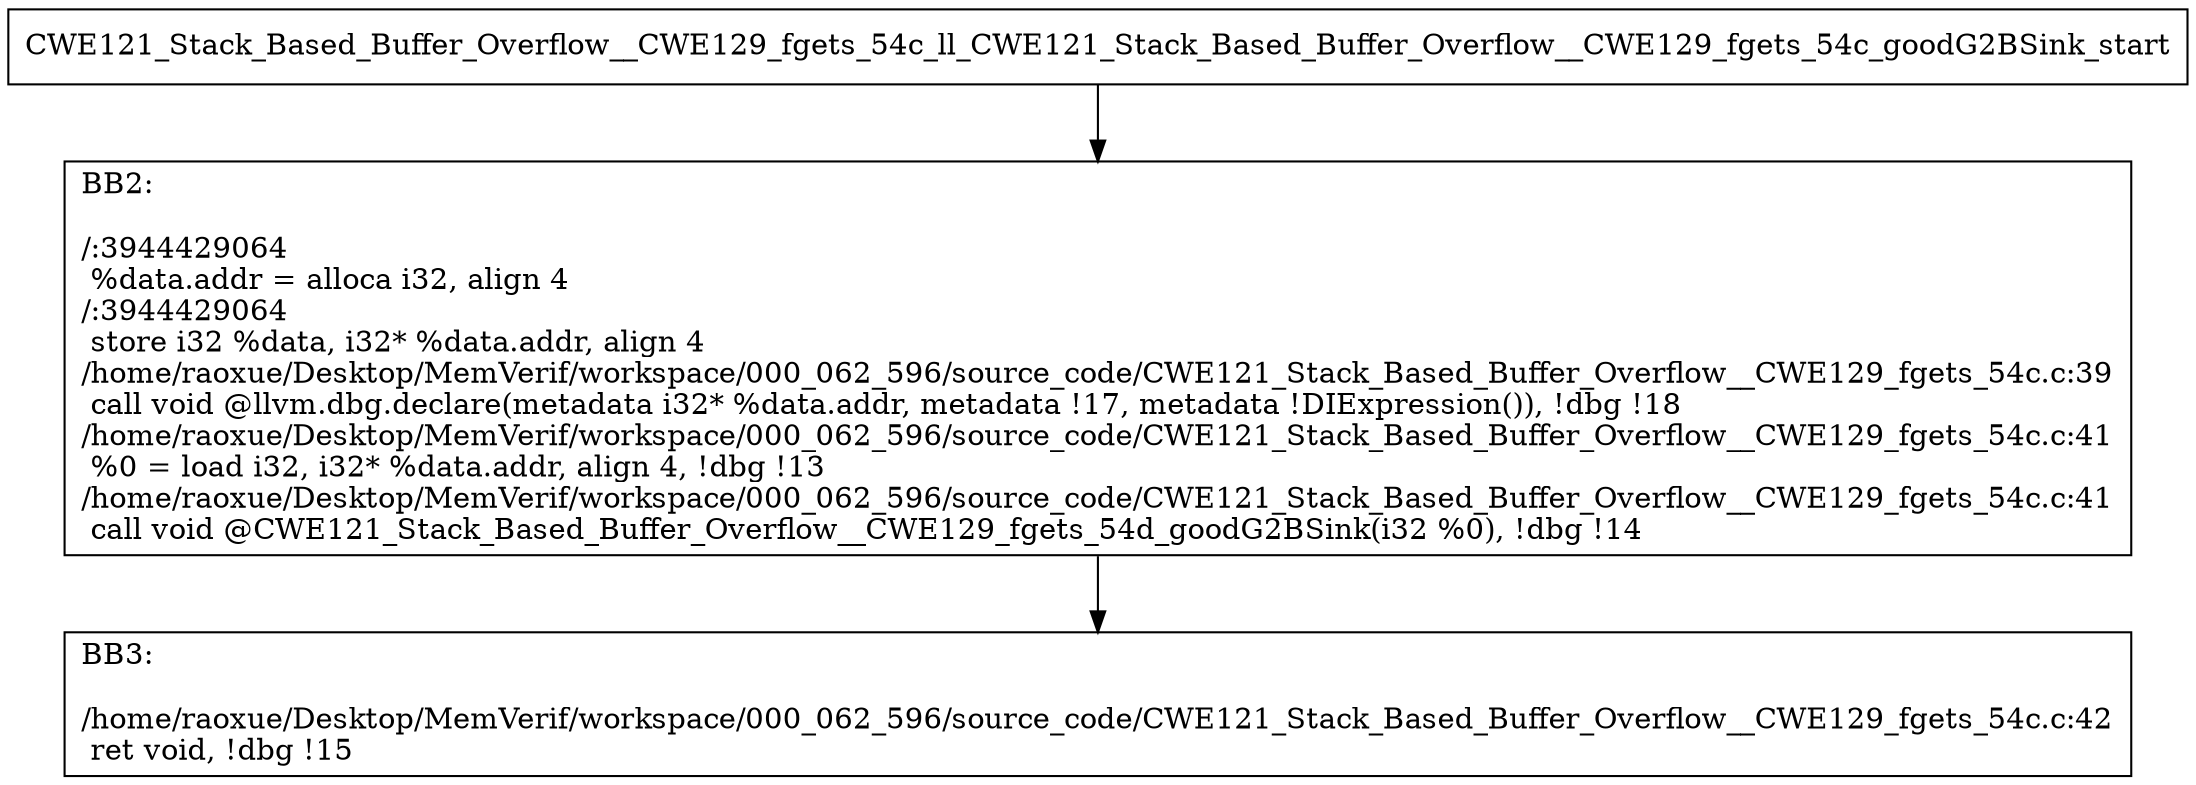 digraph "CFG for'CWE121_Stack_Based_Buffer_Overflow__CWE129_fgets_54c_ll_CWE121_Stack_Based_Buffer_Overflow__CWE129_fgets_54c_goodG2BSink' function" {
	BBCWE121_Stack_Based_Buffer_Overflow__CWE129_fgets_54c_ll_CWE121_Stack_Based_Buffer_Overflow__CWE129_fgets_54c_goodG2BSink_start[shape=record,label="{CWE121_Stack_Based_Buffer_Overflow__CWE129_fgets_54c_ll_CWE121_Stack_Based_Buffer_Overflow__CWE129_fgets_54c_goodG2BSink_start}"];
	BBCWE121_Stack_Based_Buffer_Overflow__CWE129_fgets_54c_ll_CWE121_Stack_Based_Buffer_Overflow__CWE129_fgets_54c_goodG2BSink_start-> CWE121_Stack_Based_Buffer_Overflow__CWE129_fgets_54c_ll_CWE121_Stack_Based_Buffer_Overflow__CWE129_fgets_54c_goodG2BSinkBB2;
	CWE121_Stack_Based_Buffer_Overflow__CWE129_fgets_54c_ll_CWE121_Stack_Based_Buffer_Overflow__CWE129_fgets_54c_goodG2BSinkBB2 [shape=record, label="{BB2:\l\l/:3944429064\l
  %data.addr = alloca i32, align 4\l
/:3944429064\l
  store i32 %data, i32* %data.addr, align 4\l
/home/raoxue/Desktop/MemVerif/workspace/000_062_596/source_code/CWE121_Stack_Based_Buffer_Overflow__CWE129_fgets_54c.c:39\l
  call void @llvm.dbg.declare(metadata i32* %data.addr, metadata !17, metadata !DIExpression()), !dbg !18\l
/home/raoxue/Desktop/MemVerif/workspace/000_062_596/source_code/CWE121_Stack_Based_Buffer_Overflow__CWE129_fgets_54c.c:41\l
  %0 = load i32, i32* %data.addr, align 4, !dbg !13\l
/home/raoxue/Desktop/MemVerif/workspace/000_062_596/source_code/CWE121_Stack_Based_Buffer_Overflow__CWE129_fgets_54c.c:41\l
  call void @CWE121_Stack_Based_Buffer_Overflow__CWE129_fgets_54d_goodG2BSink(i32 %0), !dbg !14\l
}"];
	CWE121_Stack_Based_Buffer_Overflow__CWE129_fgets_54c_ll_CWE121_Stack_Based_Buffer_Overflow__CWE129_fgets_54c_goodG2BSinkBB2-> CWE121_Stack_Based_Buffer_Overflow__CWE129_fgets_54c_ll_CWE121_Stack_Based_Buffer_Overflow__CWE129_fgets_54c_goodG2BSinkBB3;
	CWE121_Stack_Based_Buffer_Overflow__CWE129_fgets_54c_ll_CWE121_Stack_Based_Buffer_Overflow__CWE129_fgets_54c_goodG2BSinkBB3 [shape=record, label="{BB3:\l\l/home/raoxue/Desktop/MemVerif/workspace/000_062_596/source_code/CWE121_Stack_Based_Buffer_Overflow__CWE129_fgets_54c.c:42\l
  ret void, !dbg !15\l
}"];
}
